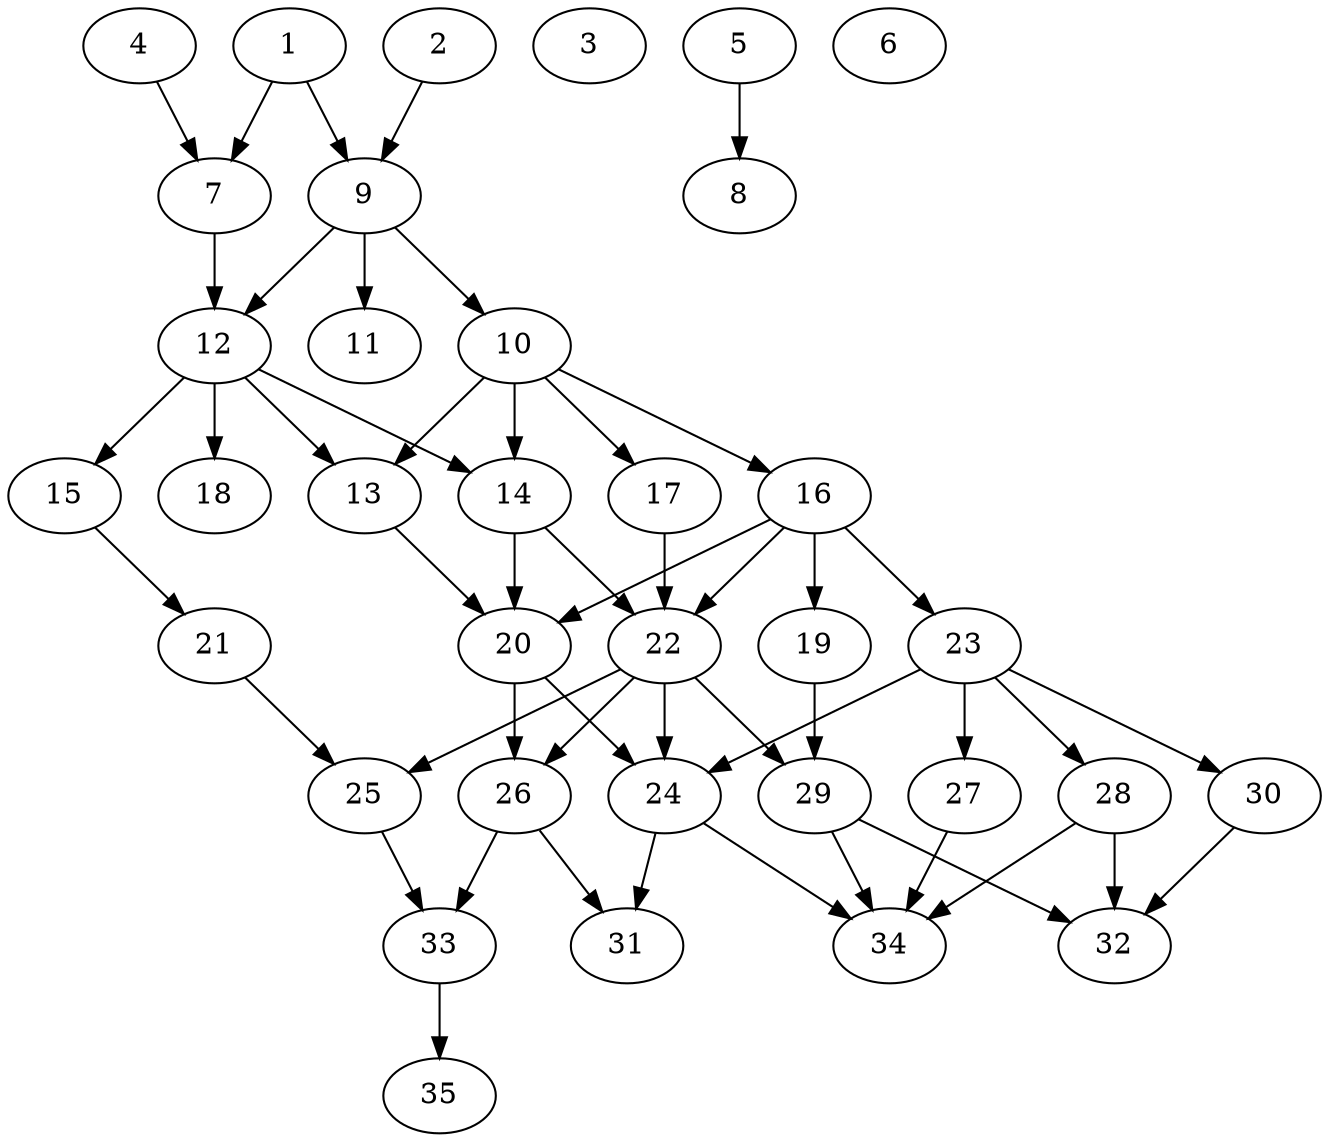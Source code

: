 // DAG automatically generated by daggen at Thu Oct  3 14:05:37 2019
// ./daggen --dot -n 35 --ccr 0.3 --fat 0.5 --regular 0.5 --density 0.5 --mindata 5242880 --maxdata 52428800 
digraph G {
  1 [size="150005760", alpha="0.16", expect_size="45001728"] 
  1 -> 7 [size ="45001728"]
  1 -> 9 [size ="45001728"]
  2 [size="115292160", alpha="0.01", expect_size="34587648"] 
  2 -> 9 [size ="34587648"]
  3 [size="31965867", alpha="0.05", expect_size="9589760"] 
  4 [size="118763520", alpha="0.14", expect_size="35629056"] 
  4 -> 7 [size ="35629056"]
  5 [size="113803947", alpha="0.13", expect_size="34141184"] 
  5 -> 8 [size ="34141184"]
  6 [size="156777813", alpha="0.08", expect_size="47033344"] 
  7 [size="125067947", alpha="0.04", expect_size="37520384"] 
  7 -> 12 [size ="37520384"]
  8 [size="136639147", alpha="0.19", expect_size="40991744"] 
  9 [size="162590720", alpha="0.15", expect_size="48777216"] 
  9 -> 10 [size ="48777216"]
  9 -> 11 [size ="48777216"]
  9 -> 12 [size ="48777216"]
  10 [size="89296213", alpha="0.04", expect_size="26788864"] 
  10 -> 13 [size ="26788864"]
  10 -> 14 [size ="26788864"]
  10 -> 16 [size ="26788864"]
  10 -> 17 [size ="26788864"]
  11 [size="169516373", alpha="0.14", expect_size="50854912"] 
  12 [size="138898773", alpha="0.16", expect_size="41669632"] 
  12 -> 13 [size ="41669632"]
  12 -> 14 [size ="41669632"]
  12 -> 15 [size ="41669632"]
  12 -> 18 [size ="41669632"]
  13 [size="150691840", alpha="0.01", expect_size="45207552"] 
  13 -> 20 [size ="45207552"]
  14 [size="33563307", alpha="0.18", expect_size="10068992"] 
  14 -> 20 [size ="10068992"]
  14 -> 22 [size ="10068992"]
  15 [size="140462080", alpha="0.10", expect_size="42138624"] 
  15 -> 21 [size ="42138624"]
  16 [size="84264960", alpha="0.20", expect_size="25279488"] 
  16 -> 19 [size ="25279488"]
  16 -> 20 [size ="25279488"]
  16 -> 22 [size ="25279488"]
  16 -> 23 [size ="25279488"]
  17 [size="148206933", alpha="0.02", expect_size="44462080"] 
  17 -> 22 [size ="44462080"]
  18 [size="24180053", alpha="0.09", expect_size="7254016"] 
  19 [size="173380267", alpha="0.18", expect_size="52014080"] 
  19 -> 29 [size ="52014080"]
  20 [size="137622187", alpha="0.05", expect_size="41286656"] 
  20 -> 24 [size ="41286656"]
  20 -> 26 [size ="41286656"]
  21 [size="172642987", alpha="0.10", expect_size="51792896"] 
  21 -> 25 [size ="51792896"]
  22 [size="122948267", alpha="0.06", expect_size="36884480"] 
  22 -> 24 [size ="36884480"]
  22 -> 25 [size ="36884480"]
  22 -> 26 [size ="36884480"]
  22 -> 29 [size ="36884480"]
  23 [size="92661760", alpha="0.05", expect_size="27798528"] 
  23 -> 24 [size ="27798528"]
  23 -> 27 [size ="27798528"]
  23 -> 28 [size ="27798528"]
  23 -> 30 [size ="27798528"]
  24 [size="96860160", alpha="0.17", expect_size="29058048"] 
  24 -> 31 [size ="29058048"]
  24 -> 34 [size ="29058048"]
  25 [size="81783467", alpha="0.00", expect_size="24535040"] 
  25 -> 33 [size ="24535040"]
  26 [size="158443520", alpha="0.02", expect_size="47533056"] 
  26 -> 31 [size ="47533056"]
  26 -> 33 [size ="47533056"]
  27 [size="158300160", alpha="0.17", expect_size="47490048"] 
  27 -> 34 [size ="47490048"]
  28 [size="174755840", alpha="0.07", expect_size="52426752"] 
  28 -> 32 [size ="52426752"]
  28 -> 34 [size ="52426752"]
  29 [size="85893120", alpha="0.16", expect_size="25767936"] 
  29 -> 32 [size ="25767936"]
  29 -> 34 [size ="25767936"]
  30 [size="68437333", alpha="0.14", expect_size="20531200"] 
  30 -> 32 [size ="20531200"]
  31 [size="109984427", alpha="0.11", expect_size="32995328"] 
  32 [size="28494507", alpha="0.04", expect_size="8548352"] 
  33 [size="79069867", alpha="0.13", expect_size="23720960"] 
  33 -> 35 [size ="23720960"]
  34 [size="118913707", alpha="0.05", expect_size="35674112"] 
  35 [size="92030293", alpha="0.12", expect_size="27609088"] 
}

